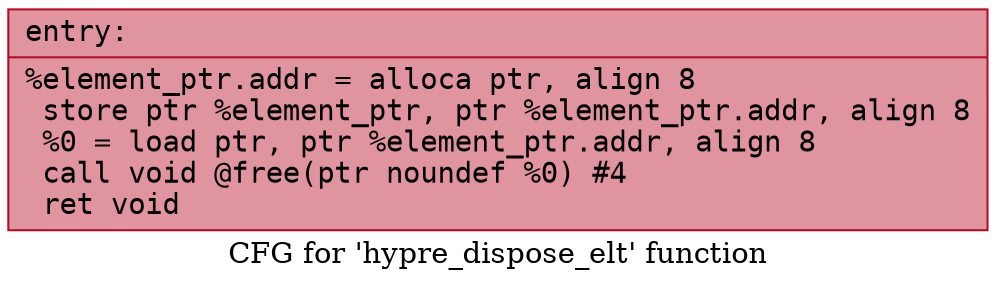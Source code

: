 digraph "CFG for 'hypre_dispose_elt' function" {
	label="CFG for 'hypre_dispose_elt' function";

	Node0x564798d609e0 [shape=record,color="#b70d28ff", style=filled, fillcolor="#b70d2870" fontname="Courier",label="{entry:\l|  %element_ptr.addr = alloca ptr, align 8\l  store ptr %element_ptr, ptr %element_ptr.addr, align 8\l  %0 = load ptr, ptr %element_ptr.addr, align 8\l  call void @free(ptr noundef %0) #4\l  ret void\l}"];
}
